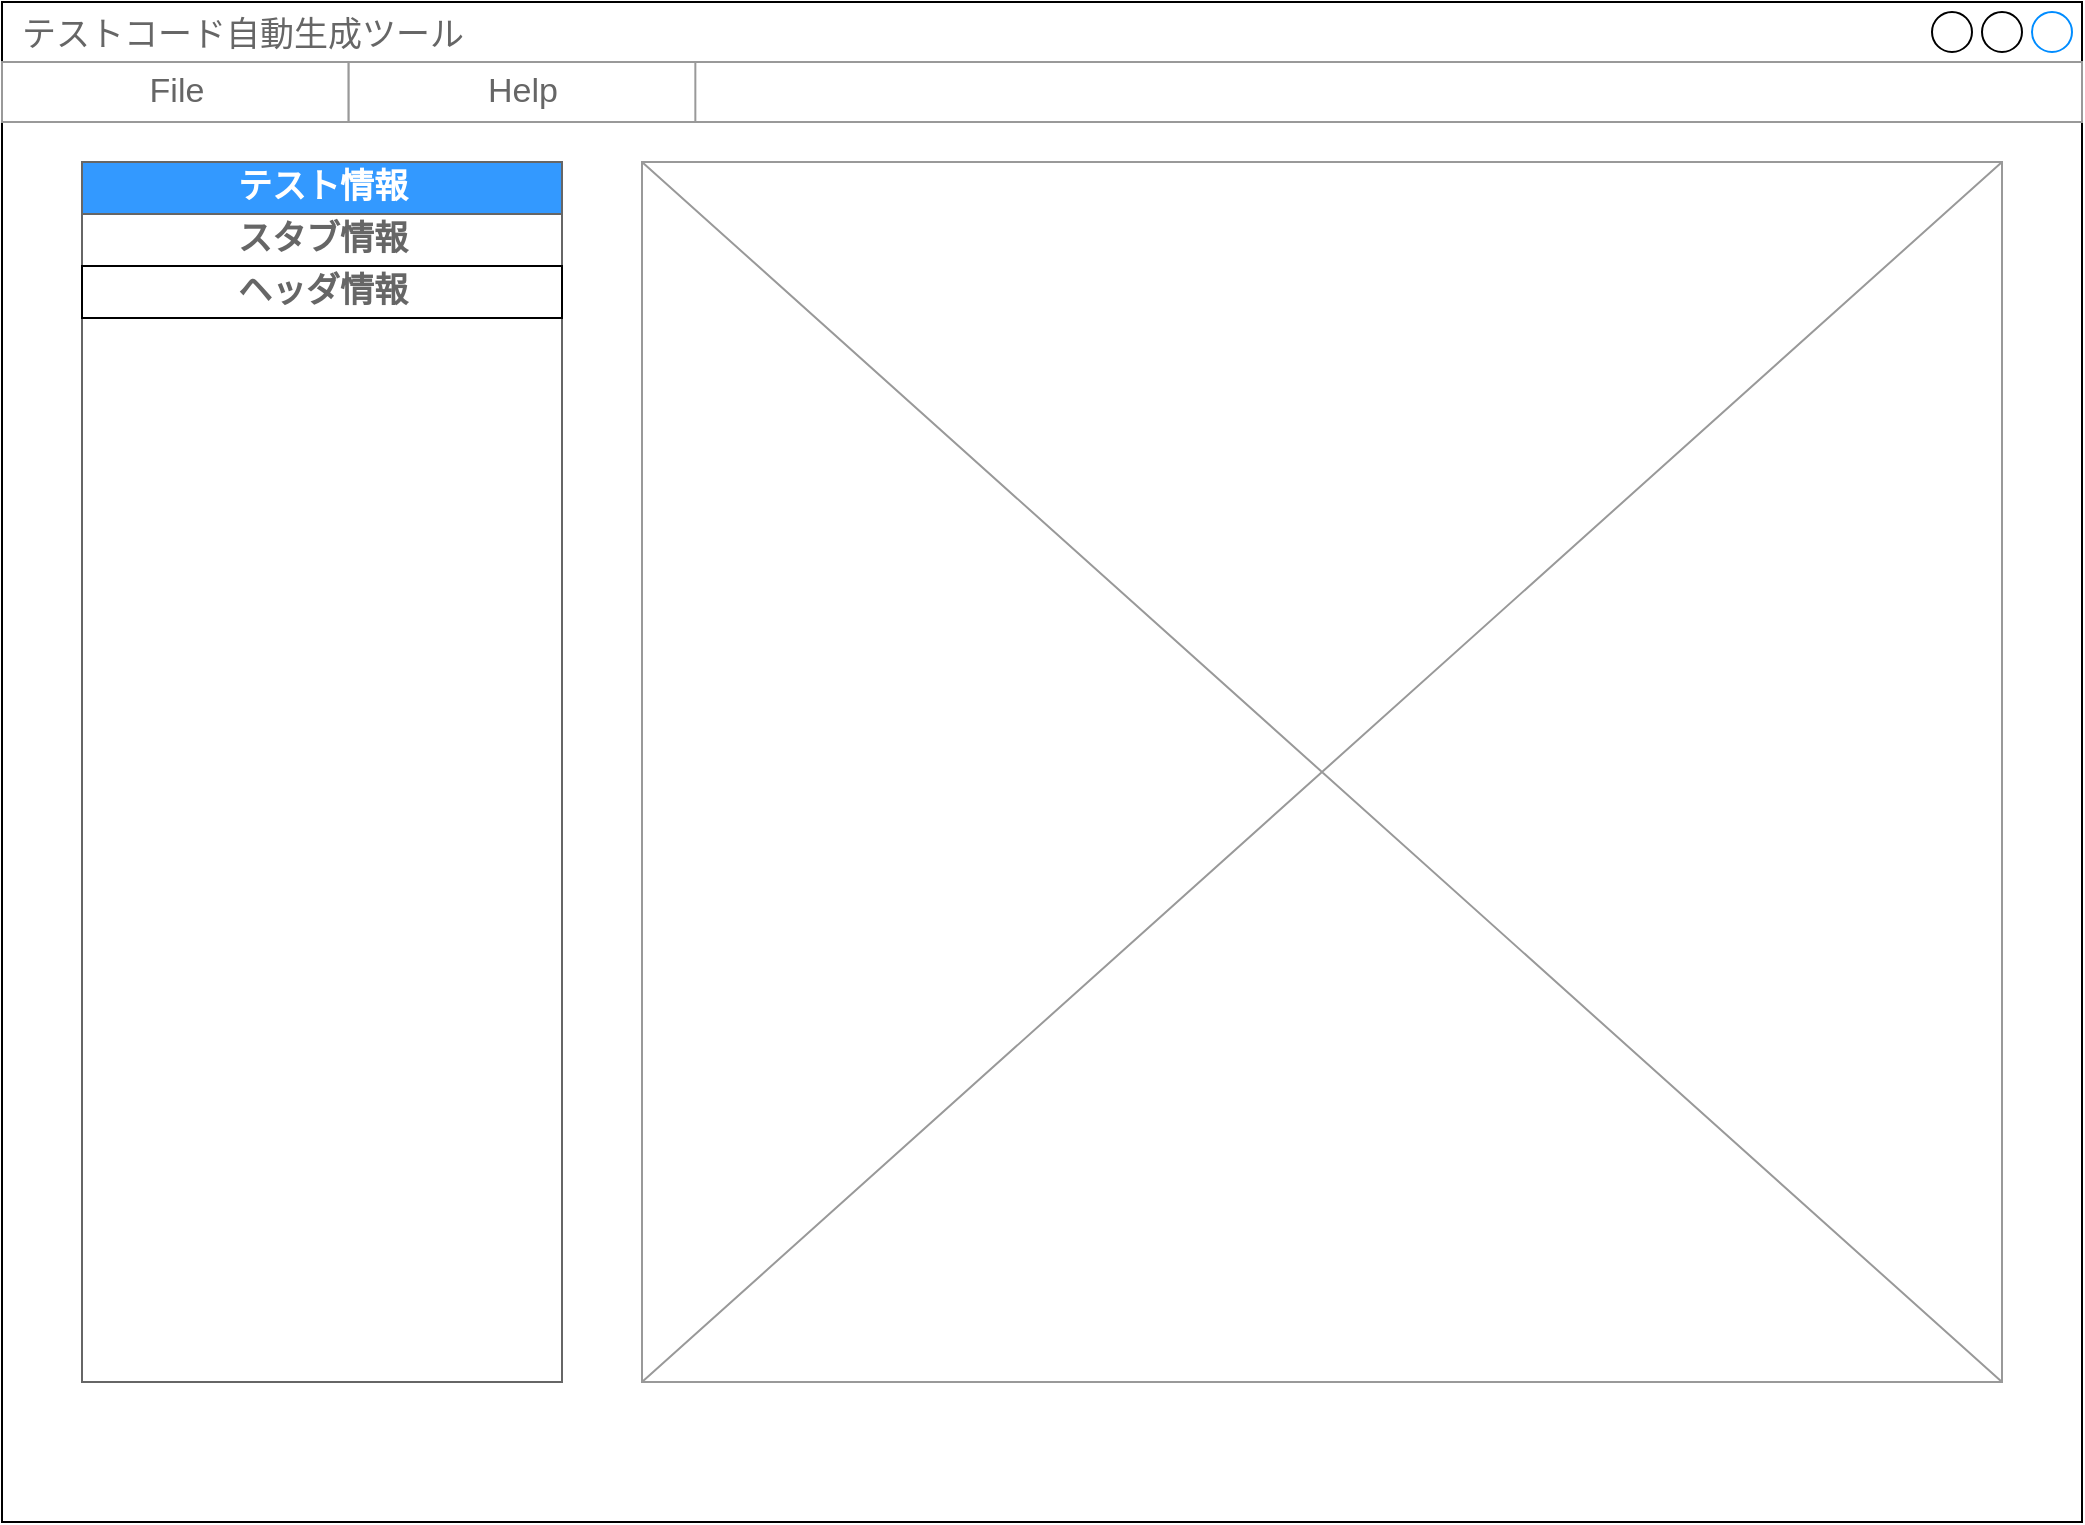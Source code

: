 <mxfile version="12.4.2" type="device" pages="4"><diagram name="基本画面構成" id="03018318-947c-dd8e-b7a3-06fadd420f32"><mxGraphModel dx="1360" dy="862" grid="1" gridSize="10" guides="1" tooltips="1" connect="1" arrows="1" fold="1" page="1" pageScale="1" pageWidth="1100" pageHeight="850" background="#ffffff" math="0" shadow="0"><root><mxCell id="0"/><mxCell id="1" parent="0"/><mxCell id="9hwru-9en4UcPgaP0JlD-1" value="テストコード自動生成ツール" style="strokeWidth=1;shadow=0;dashed=0;align=center;html=1;shape=mxgraph.mockup.containers.window;align=left;verticalAlign=top;spacingLeft=8;strokeColor2=#008cff;strokeColor3=#c4c4c4;fontColor=#666666;mainText=;fontSize=17;labelBackgroundColor=none;" vertex="1" parent="1"><mxGeometry x="40" y="40" width="1040" height="760" as="geometry"/></mxCell><mxCell id="9hwru-9en4UcPgaP0JlD-2" value="" style="strokeWidth=1;shadow=0;dashed=0;align=center;html=1;shape=mxgraph.mockup.containers.rrect;rSize=0;strokeColor=#666666;" vertex="1" parent="1"><mxGeometry x="80" y="120" width="240" height="610" as="geometry"/></mxCell><mxCell id="9hwru-9en4UcPgaP0JlD-3" value="テスト情報" style="strokeColor=inherit;fillColor=#3399FF;gradientColor=none;strokeWidth=1;shadow=0;dashed=0;align=center;html=1;shape=mxgraph.mockup.containers.rrect;rSize=0;fontSize=17;fontColor=#FFFFFF;fontStyle=1;resizeWidth=1;" vertex="1" parent="9hwru-9en4UcPgaP0JlD-2"><mxGeometry width="240" height="26" relative="1" as="geometry"/></mxCell><mxCell id="9hwru-9en4UcPgaP0JlD-4" value="スタブ情報" style="strokeColor=inherit;fillColor=inherit;gradientColor=inherit;strokeWidth=1;shadow=0;dashed=0;align=center;html=1;shape=mxgraph.mockup.containers.rrect;rSize=0;fontSize=17;fontColor=#666666;fontStyle=1;resizeWidth=1;" vertex="1" parent="9hwru-9en4UcPgaP0JlD-2"><mxGeometry width="240" height="26" relative="1" as="geometry"><mxPoint y="26" as="offset"/></mxGeometry></mxCell><mxCell id="9hwru-9en4UcPgaP0JlD-5" value="ヘッダ情報" style="strokeWidth=1;shadow=0;dashed=0;align=center;html=1;shape=mxgraph.mockup.containers.rrect;rSize=0;fontSize=17;fontColor=#666666;fontStyle=1;fillColor=#FFFFFF;strokeColor=#000000;resizeWidth=1;gradientColor=#ffffff;" vertex="1" parent="9hwru-9en4UcPgaP0JlD-2"><mxGeometry width="240" height="26" relative="1" as="geometry"><mxPoint y="52" as="offset"/></mxGeometry></mxCell><mxCell id="9hwru-9en4UcPgaP0JlD-7" value="" style="verticalLabelPosition=bottom;shadow=0;dashed=0;align=center;html=1;verticalAlign=top;strokeWidth=1;shape=mxgraph.mockup.graphics.simpleIcon;strokeColor=#999999;" vertex="1" parent="1"><mxGeometry x="360" y="120" width="680" height="610" as="geometry"/></mxCell><mxCell id="9hwru-9en4UcPgaP0JlD-8" value="" style="strokeWidth=1;shadow=0;dashed=0;align=center;html=1;shape=mxgraph.mockup.forms.rrect;rSize=0;strokeColor=#999999;" vertex="1" parent="1"><mxGeometry x="40" y="70" width="1040" height="30" as="geometry"/></mxCell><mxCell id="9hwru-9en4UcPgaP0JlD-9" value="File" style="strokeColor=inherit;fillColor=inherit;gradientColor=inherit;strokeWidth=1;shadow=0;dashed=0;align=center;html=1;shape=mxgraph.mockup.forms.rrect;rSize=0;fontSize=17;fontColor=#666666;" vertex="1" parent="9hwru-9en4UcPgaP0JlD-8"><mxGeometry width="173.333" height="30" as="geometry"/></mxCell><mxCell id="9hwru-9en4UcPgaP0JlD-14" value="Help" style="strokeColor=inherit;fillColor=inherit;gradientColor=inherit;strokeWidth=1;shadow=0;dashed=0;align=center;html=1;shape=mxgraph.mockup.forms.rrect;rSize=0;fontSize=17;fontColor=#666666;" vertex="1" parent="9hwru-9en4UcPgaP0JlD-8"><mxGeometry x="173.337" width="173.333" height="30" as="geometry"/></mxCell></root></mxGraphModel></diagram><diagram name="テスト情報" id="dpCbRO_Q3HK7U3uG6DJw"><mxGraphModel dx="1360" dy="862" grid="1" gridSize="10" guides="1" tooltips="1" connect="1" arrows="1" fold="1" page="1" pageScale="1" pageWidth="1100" pageHeight="850" background="#ffffff" math="0" shadow="0"><root><mxCell id="grV2KH77sPc5Wq6j4LQy-0"/><mxCell id="grV2KH77sPc5Wq6j4LQy-1" parent="grV2KH77sPc5Wq6j4LQy-0"/><mxCell id="grV2KH77sPc5Wq6j4LQy-2" value="テストコード自動生成ツール" style="strokeWidth=1;shadow=0;dashed=0;align=center;html=1;shape=mxgraph.mockup.containers.window;align=left;verticalAlign=top;spacingLeft=8;strokeColor2=#008cff;strokeColor3=#c4c4c4;fontColor=#666666;mainText=;fontSize=17;labelBackgroundColor=none;" vertex="1" parent="grV2KH77sPc5Wq6j4LQy-1"><mxGeometry x="40" y="40" width="1040" height="760" as="geometry"/></mxCell><mxCell id="grV2KH77sPc5Wq6j4LQy-3" value="" style="strokeWidth=1;shadow=0;dashed=0;align=center;html=1;shape=mxgraph.mockup.containers.rrect;rSize=0;strokeColor=#666666;" vertex="1" parent="grV2KH77sPc5Wq6j4LQy-1"><mxGeometry x="80" y="120" width="240" height="610" as="geometry"/></mxCell><mxCell id="grV2KH77sPc5Wq6j4LQy-4" value="テスト情報" style="strokeColor=inherit;fillColor=#3399FF;gradientColor=none;strokeWidth=1;shadow=0;dashed=0;align=center;html=1;shape=mxgraph.mockup.containers.rrect;rSize=0;fontSize=17;fontColor=#FFFFFF;fontStyle=1;resizeWidth=1;" vertex="1" parent="grV2KH77sPc5Wq6j4LQy-3"><mxGeometry width="240" height="26" relative="1" as="geometry"/></mxCell><mxCell id="grV2KH77sPc5Wq6j4LQy-5" value="スタブ情報" style="strokeColor=inherit;fillColor=inherit;gradientColor=inherit;strokeWidth=1;shadow=0;dashed=0;align=center;html=1;shape=mxgraph.mockup.containers.rrect;rSize=0;fontSize=17;fontColor=#666666;fontStyle=1;resizeWidth=1;" vertex="1" parent="grV2KH77sPc5Wq6j4LQy-3"><mxGeometry width="240" height="26" relative="1" as="geometry"><mxPoint y="26" as="offset"/></mxGeometry></mxCell><mxCell id="grV2KH77sPc5Wq6j4LQy-6" value="ヘッダ情報" style="strokeWidth=1;shadow=0;dashed=0;align=center;html=1;shape=mxgraph.mockup.containers.rrect;rSize=0;fontSize=17;fontColor=#666666;fontStyle=1;fillColor=#FFFFFF;strokeColor=#000000;resizeWidth=1;gradientColor=#ffffff;" vertex="1" parent="grV2KH77sPc5Wq6j4LQy-3"><mxGeometry width="240" height="26" relative="1" as="geometry"><mxPoint y="52" as="offset"/></mxGeometry></mxCell><mxCell id="grV2KH77sPc5Wq6j4LQy-8" value="" style="strokeWidth=1;shadow=0;dashed=0;align=center;html=1;shape=mxgraph.mockup.forms.rrect;rSize=0;strokeColor=#999999;" vertex="1" parent="grV2KH77sPc5Wq6j4LQy-1"><mxGeometry x="40" y="70" width="1040" height="30" as="geometry"/></mxCell><mxCell id="grV2KH77sPc5Wq6j4LQy-9" value="File" style="strokeColor=inherit;fillColor=inherit;gradientColor=inherit;strokeWidth=1;shadow=0;dashed=0;align=center;html=1;shape=mxgraph.mockup.forms.rrect;rSize=0;fontSize=17;fontColor=#666666;" vertex="1" parent="grV2KH77sPc5Wq6j4LQy-8"><mxGeometry width="173.333" height="30" as="geometry"/></mxCell><mxCell id="grV2KH77sPc5Wq6j4LQy-10" value="Help" style="strokeColor=inherit;fillColor=inherit;gradientColor=inherit;strokeWidth=1;shadow=0;dashed=0;align=center;html=1;shape=mxgraph.mockup.forms.rrect;rSize=0;fontSize=17;fontColor=#666666;" vertex="1" parent="grV2KH77sPc5Wq6j4LQy-8"><mxGeometry x="173.337" width="173.333" height="30" as="geometry"/></mxCell><mxCell id="grV2KH77sPc5Wq6j4LQy-12" value="" style="rounded=0;whiteSpace=wrap;html=1;strokeColor=#000000;fillColor=#FFFFFF;gradientColor=#ffffff;fontColor=#666666;" vertex="1" parent="grV2KH77sPc5Wq6j4LQy-1"><mxGeometry x="360" y="120" width="690" height="610" as="geometry"/></mxCell><mxCell id="grV2KH77sPc5Wq6j4LQy-13" value="入力(テスト定義ファイル)：" style="text;html=1;strokeColor=none;fillColor=none;align=left;verticalAlign=middle;whiteSpace=wrap;rounded=0;fontColor=#666666;spacingLeft=10;" vertex="1" parent="grV2KH77sPc5Wq6j4LQy-1"><mxGeometry x="360" y="120" width="690" height="40" as="geometry"/></mxCell><mxCell id="grV2KH77sPc5Wq6j4LQy-14" value="Line 1" style="strokeWidth=1;shadow=0;dashed=0;align=center;html=1;shape=mxgraph.mockup.text.textBox;fontColor=#666666;align=left;fontSize=17;spacingLeft=4;spacingTop=-3;strokeColor=#666666;mainText=;fillColor=#FFFFFF;gradientColor=#ffffff;verticalAlign=middle;" vertex="1" parent="grV2KH77sPc5Wq6j4LQy-1"><mxGeometry x="405" y="160" width="600" height="30" as="geometry"/></mxCell><mxCell id="grV2KH77sPc5Wq6j4LQy-16" value="出力ファイル：" style="text;html=1;strokeColor=none;fillColor=none;align=left;verticalAlign=middle;whiteSpace=wrap;rounded=0;fontColor=#666666;spacingLeft=10;" vertex="1" parent="grV2KH77sPc5Wq6j4LQy-1"><mxGeometry x="360" y="190" width="690" height="40" as="geometry"/></mxCell><mxCell id="grV2KH77sPc5Wq6j4LQy-17" value="Line 1" style="strokeWidth=1;shadow=0;dashed=0;align=center;html=1;shape=mxgraph.mockup.text.textBox;fontColor=#666666;align=left;fontSize=17;spacingLeft=4;spacingTop=-3;strokeColor=#666666;mainText=;fillColor=#FFFFFF;gradientColor=#ffffff;verticalAlign=middle;" vertex="1" parent="grV2KH77sPc5Wq6j4LQy-1"><mxGeometry x="405" y="230" width="600" height="30" as="geometry"/></mxCell></root></mxGraphModel></diagram><diagram name="スタブ情報" id="4IOG25D9VPpVY6j1-vUD"><mxGraphModel dx="1360" dy="862" grid="1" gridSize="10" guides="1" tooltips="1" connect="1" arrows="1" fold="1" page="1" pageScale="1" pageWidth="1100" pageHeight="850" background="#ffffff" math="0" shadow="0"><root><mxCell id="AW5n6xgXQ_izR3B869sL-0"/><mxCell id="AW5n6xgXQ_izR3B869sL-1" parent="AW5n6xgXQ_izR3B869sL-0"/><mxCell id="AW5n6xgXQ_izR3B869sL-2" value="テストコード自動生成ツール" style="strokeWidth=1;shadow=0;dashed=0;align=center;html=1;shape=mxgraph.mockup.containers.window;align=left;verticalAlign=top;spacingLeft=8;strokeColor2=#008cff;strokeColor3=#c4c4c4;fontColor=#666666;mainText=;fontSize=17;labelBackgroundColor=none;" vertex="1" parent="AW5n6xgXQ_izR3B869sL-1"><mxGeometry x="40" y="40" width="1040" height="760" as="geometry"/></mxCell><mxCell id="AW5n6xgXQ_izR3B869sL-3" value="" style="strokeWidth=1;shadow=0;dashed=0;align=center;html=1;shape=mxgraph.mockup.containers.rrect;rSize=0;strokeColor=#666666;" vertex="1" parent="AW5n6xgXQ_izR3B869sL-1"><mxGeometry x="80" y="120" width="240" height="610" as="geometry"/></mxCell><mxCell id="AW5n6xgXQ_izR3B869sL-4" value="テスト情報" style="strokeColor=inherit;fillColor=#FFFFFF;gradientColor=none;strokeWidth=1;shadow=0;dashed=0;align=center;html=1;shape=mxgraph.mockup.containers.rrect;rSize=0;fontSize=17;fontColor=#666666;fontStyle=1;resizeWidth=1;" vertex="1" parent="AW5n6xgXQ_izR3B869sL-3"><mxGeometry width="240" height="26" relative="1" as="geometry"/></mxCell><mxCell id="AW5n6xgXQ_izR3B869sL-5" value="スタブ情報" style="strokeColor=inherit;fillColor=#3399FF;gradientColor=inherit;strokeWidth=1;shadow=0;dashed=0;align=center;html=1;shape=mxgraph.mockup.containers.rrect;rSize=0;fontSize=17;fontColor=#FFFFFF;fontStyle=1;resizeWidth=1;" vertex="1" parent="AW5n6xgXQ_izR3B869sL-3"><mxGeometry width="240" height="26" relative="1" as="geometry"><mxPoint y="26" as="offset"/></mxGeometry></mxCell><mxCell id="AW5n6xgXQ_izR3B869sL-6" value="ヘッダ情報" style="strokeWidth=1;shadow=0;dashed=0;align=center;html=1;shape=mxgraph.mockup.containers.rrect;rSize=0;fontSize=17;fontColor=#666666;fontStyle=1;fillColor=#FFFFFF;strokeColor=#000000;resizeWidth=1;gradientColor=#ffffff;" vertex="1" parent="AW5n6xgXQ_izR3B869sL-3"><mxGeometry width="240" height="26" relative="1" as="geometry"><mxPoint y="52" as="offset"/></mxGeometry></mxCell><mxCell id="AW5n6xgXQ_izR3B869sL-8" value="" style="strokeWidth=1;shadow=0;dashed=0;align=center;html=1;shape=mxgraph.mockup.forms.rrect;rSize=0;strokeColor=#999999;" vertex="1" parent="AW5n6xgXQ_izR3B869sL-1"><mxGeometry x="40" y="70" width="1040" height="30" as="geometry"/></mxCell><mxCell id="AW5n6xgXQ_izR3B869sL-9" value="File" style="strokeColor=inherit;fillColor=inherit;gradientColor=inherit;strokeWidth=1;shadow=0;dashed=0;align=center;html=1;shape=mxgraph.mockup.forms.rrect;rSize=0;fontSize=17;fontColor=#666666;" vertex="1" parent="AW5n6xgXQ_izR3B869sL-8"><mxGeometry width="173.333" height="30" as="geometry"/></mxCell><mxCell id="AW5n6xgXQ_izR3B869sL-10" value="Help" style="strokeColor=inherit;fillColor=inherit;gradientColor=inherit;strokeWidth=1;shadow=0;dashed=0;align=center;html=1;shape=mxgraph.mockup.forms.rrect;rSize=0;fontSize=17;fontColor=#666666;" vertex="1" parent="AW5n6xgXQ_izR3B869sL-8"><mxGeometry x="173.337" width="173.333" height="30" as="geometry"/></mxCell><mxCell id="J2Of4-h976m-gpY96LYn-0" value="" style="rounded=0;whiteSpace=wrap;html=1;strokeColor=#000000;fillColor=#FFFFFF;gradientColor=#ffffff;fontColor=#666666;" vertex="1" parent="AW5n6xgXQ_izR3B869sL-1"><mxGeometry x="360" y="120" width="690" height="610" as="geometry"/></mxCell><mxCell id="J2Of4-h976m-gpY96LYn-1" value="バッファサイズ１：" style="text;html=1;strokeColor=none;fillColor=none;align=left;verticalAlign=middle;whiteSpace=wrap;rounded=0;fontColor=#666666;spacingLeft=10;" vertex="1" parent="AW5n6xgXQ_izR3B869sL-1"><mxGeometry x="360" y="120" width="690" height="40" as="geometry"/></mxCell><mxCell id="J2Of4-h976m-gpY96LYn-2" value="&lt;table cellpadding=&quot;0&quot; cellspacing=&quot;0&quot; style=&quot;width:100%;height:100%;&quot;&gt;&lt;tr&gt;&lt;td style=&quot;width:85%&quot;&gt;100&lt;/td&gt;&lt;td style=&quot;width:15%&quot;&gt;&lt;/td&gt;&lt;/tr&gt;&lt;/table&gt;" style="strokeWidth=1;shadow=0;dashed=0;align=center;html=1;shape=mxgraph.mockup.forms.spinner;strokeColor=#999999;spinLayout=right;spinStyle=normal;adjStyle=triangle;fillColor=#aaddff;fontSize=17;fontColor=#666666;mainText=;html=1;overflow=fill;" vertex="1" parent="AW5n6xgXQ_izR3B869sL-1"><mxGeometry x="400" y="160" width="160" height="42" as="geometry"/></mxCell><mxCell id="J2Of4-h976m-gpY96LYn-4" value="バッファサイズ2：" style="text;html=1;strokeColor=none;fillColor=none;align=left;verticalAlign=middle;whiteSpace=wrap;rounded=0;fontColor=#666666;spacingLeft=10;" vertex="1" parent="AW5n6xgXQ_izR3B869sL-1"><mxGeometry x="360" y="202" width="690" height="40" as="geometry"/></mxCell><mxCell id="J2Of4-h976m-gpY96LYn-5" value="&lt;table cellpadding=&quot;0&quot; cellspacing=&quot;0&quot; style=&quot;width:100%;height:100%;&quot;&gt;&lt;tr&gt;&lt;td style=&quot;width:85%&quot;&gt;100&lt;/td&gt;&lt;td style=&quot;width:15%&quot;&gt;&lt;/td&gt;&lt;/tr&gt;&lt;/table&gt;" style="strokeWidth=1;shadow=0;dashed=0;align=center;html=1;shape=mxgraph.mockup.forms.spinner;strokeColor=#999999;spinLayout=right;spinStyle=normal;adjStyle=triangle;fillColor=#aaddff;fontSize=17;fontColor=#666666;mainText=;html=1;overflow=fill;" vertex="1" parent="AW5n6xgXQ_izR3B869sL-1"><mxGeometry x="400" y="242" width="160" height="42" as="geometry"/></mxCell></root></mxGraphModel></diagram><diagram name="ヘッダ情報" id="fWGjToEqEA1YI7aHbc0_"><mxGraphModel dx="1360" dy="862" grid="1" gridSize="10" guides="1" tooltips="1" connect="1" arrows="1" fold="1" page="1" pageScale="1" pageWidth="1100" pageHeight="850" background="#ffffff" math="0" shadow="0"><root><mxCell id="FolmcVE4g_WhvU4OsLXf-0"/><mxCell id="FolmcVE4g_WhvU4OsLXf-1" parent="FolmcVE4g_WhvU4OsLXf-0"/><mxCell id="FolmcVE4g_WhvU4OsLXf-2" value="テストコード自動生成ツール" style="strokeWidth=1;shadow=0;dashed=0;align=center;html=1;shape=mxgraph.mockup.containers.window;align=left;verticalAlign=top;spacingLeft=8;strokeColor2=#008cff;strokeColor3=#c4c4c4;fontColor=#666666;mainText=;fontSize=17;labelBackgroundColor=none;" vertex="1" parent="FolmcVE4g_WhvU4OsLXf-1"><mxGeometry x="40" y="40" width="1040" height="760" as="geometry"/></mxCell><mxCell id="FolmcVE4g_WhvU4OsLXf-3" value="" style="strokeWidth=1;shadow=0;dashed=0;align=center;html=1;shape=mxgraph.mockup.containers.rrect;rSize=0;strokeColor=#666666;" vertex="1" parent="FolmcVE4g_WhvU4OsLXf-1"><mxGeometry x="80" y="120" width="240" height="610" as="geometry"/></mxCell><mxCell id="FolmcVE4g_WhvU4OsLXf-4" value="テスト情報" style="strokeColor=inherit;fillColor=#FFFFFF;gradientColor=none;strokeWidth=1;shadow=0;dashed=0;align=center;html=1;shape=mxgraph.mockup.containers.rrect;rSize=0;fontSize=17;fontColor=#666666;fontStyle=1;resizeWidth=1;" vertex="1" parent="FolmcVE4g_WhvU4OsLXf-3"><mxGeometry width="240" height="26" relative="1" as="geometry"/></mxCell><mxCell id="FolmcVE4g_WhvU4OsLXf-5" value="スタブ情報" style="strokeColor=inherit;fillColor=#FFFFFF;gradientColor=inherit;strokeWidth=1;shadow=0;dashed=0;align=center;html=1;shape=mxgraph.mockup.containers.rrect;rSize=0;fontSize=17;fontColor=#666666;fontStyle=1;resizeWidth=1;" vertex="1" parent="FolmcVE4g_WhvU4OsLXf-3"><mxGeometry width="240" height="26" relative="1" as="geometry"><mxPoint y="26" as="offset"/></mxGeometry></mxCell><mxCell id="FolmcVE4g_WhvU4OsLXf-6" value="ヘッダ情報" style="strokeWidth=1;shadow=0;dashed=0;align=center;html=1;shape=mxgraph.mockup.containers.rrect;rSize=0;fontSize=17;fontColor=#FFFFFF;fontStyle=1;fillColor=#3399FF;strokeColor=#000000;resizeWidth=1;gradientColor=none;" vertex="1" parent="FolmcVE4g_WhvU4OsLXf-3"><mxGeometry width="240" height="26" relative="1" as="geometry"><mxPoint y="52" as="offset"/></mxGeometry></mxCell><mxCell id="FolmcVE4g_WhvU4OsLXf-7" value="" style="strokeWidth=1;shadow=0;dashed=0;align=center;html=1;shape=mxgraph.mockup.forms.rrect;rSize=0;strokeColor=#999999;" vertex="1" parent="FolmcVE4g_WhvU4OsLXf-1"><mxGeometry x="50" y="70" width="1020" height="30" as="geometry"/></mxCell><mxCell id="FolmcVE4g_WhvU4OsLXf-8" value="ファイル" style="strokeColor=inherit;fillColor=inherit;gradientColor=inherit;strokeWidth=1;shadow=0;dashed=0;align=center;html=1;shape=mxgraph.mockup.forms.rrect;rSize=0;fontSize=17;fontColor=#666666;" vertex="1" parent="FolmcVE4g_WhvU4OsLXf-7"><mxGeometry width="170.0" height="30" as="geometry"/></mxCell><mxCell id="FolmcVE4g_WhvU4OsLXf-9" value="実行" style="strokeColor=inherit;fillColor=inherit;gradientColor=inherit;strokeWidth=1;shadow=0;dashed=0;align=center;html=1;shape=mxgraph.mockup.forms.rrect;rSize=0;fontSize=17;fontColor=#666666;" vertex="1" parent="FolmcVE4g_WhvU4OsLXf-7"><mxGeometry x="170.003" width="170.0" height="30" as="geometry"/></mxCell><mxCell id="FolmcVE4g_WhvU4OsLXf-10" value="" style="rounded=0;whiteSpace=wrap;html=1;strokeColor=#000000;fillColor=#FFFFFF;gradientColor=#ffffff;fontColor=#666666;" vertex="1" parent="FolmcVE4g_WhvU4OsLXf-1"><mxGeometry x="360" y="120" width="690" height="610" as="geometry"/></mxCell><mxCell id="FolmcVE4g_WhvU4OsLXf-11" value="標準ヘッダ：" style="text;html=1;strokeColor=none;fillColor=none;align=left;verticalAlign=middle;whiteSpace=wrap;rounded=0;fontColor=#666666;spacingLeft=10;" vertex="1" parent="FolmcVE4g_WhvU4OsLXf-1"><mxGeometry x="360" y="120" width="690" height="40" as="geometry"/></mxCell><mxCell id="FolmcVE4g_WhvU4OsLXf-13" value="ユーザヘッダ" style="text;html=1;strokeColor=none;fillColor=none;align=left;verticalAlign=middle;whiteSpace=wrap;rounded=0;fontColor=#666666;spacingLeft=10;" vertex="1" parent="FolmcVE4g_WhvU4OsLXf-1"><mxGeometry x="360" y="400" width="690" height="40" as="geometry"/></mxCell><mxCell id="FolmcVE4g_WhvU4OsLXf-15" value="" style="rounded=0;whiteSpace=wrap;html=1;strokeColor=#000000;fillColor=#FFFFFF;gradientColor=none;fontColor=#666666;align=left;" vertex="1" parent="FolmcVE4g_WhvU4OsLXf-1"><mxGeometry x="400" y="160" width="600" height="240" as="geometry"/></mxCell><mxCell id="FolmcVE4g_WhvU4OsLXf-16" value="" style="rounded=0;whiteSpace=wrap;html=1;strokeColor=#000000;fillColor=#FFFFFF;gradientColor=none;fontColor=#666666;align=left;" vertex="1" parent="FolmcVE4g_WhvU4OsLXf-1"><mxGeometry x="400" y="440" width="600" height="250" as="geometry"/></mxCell></root></mxGraphModel></diagram></mxfile>